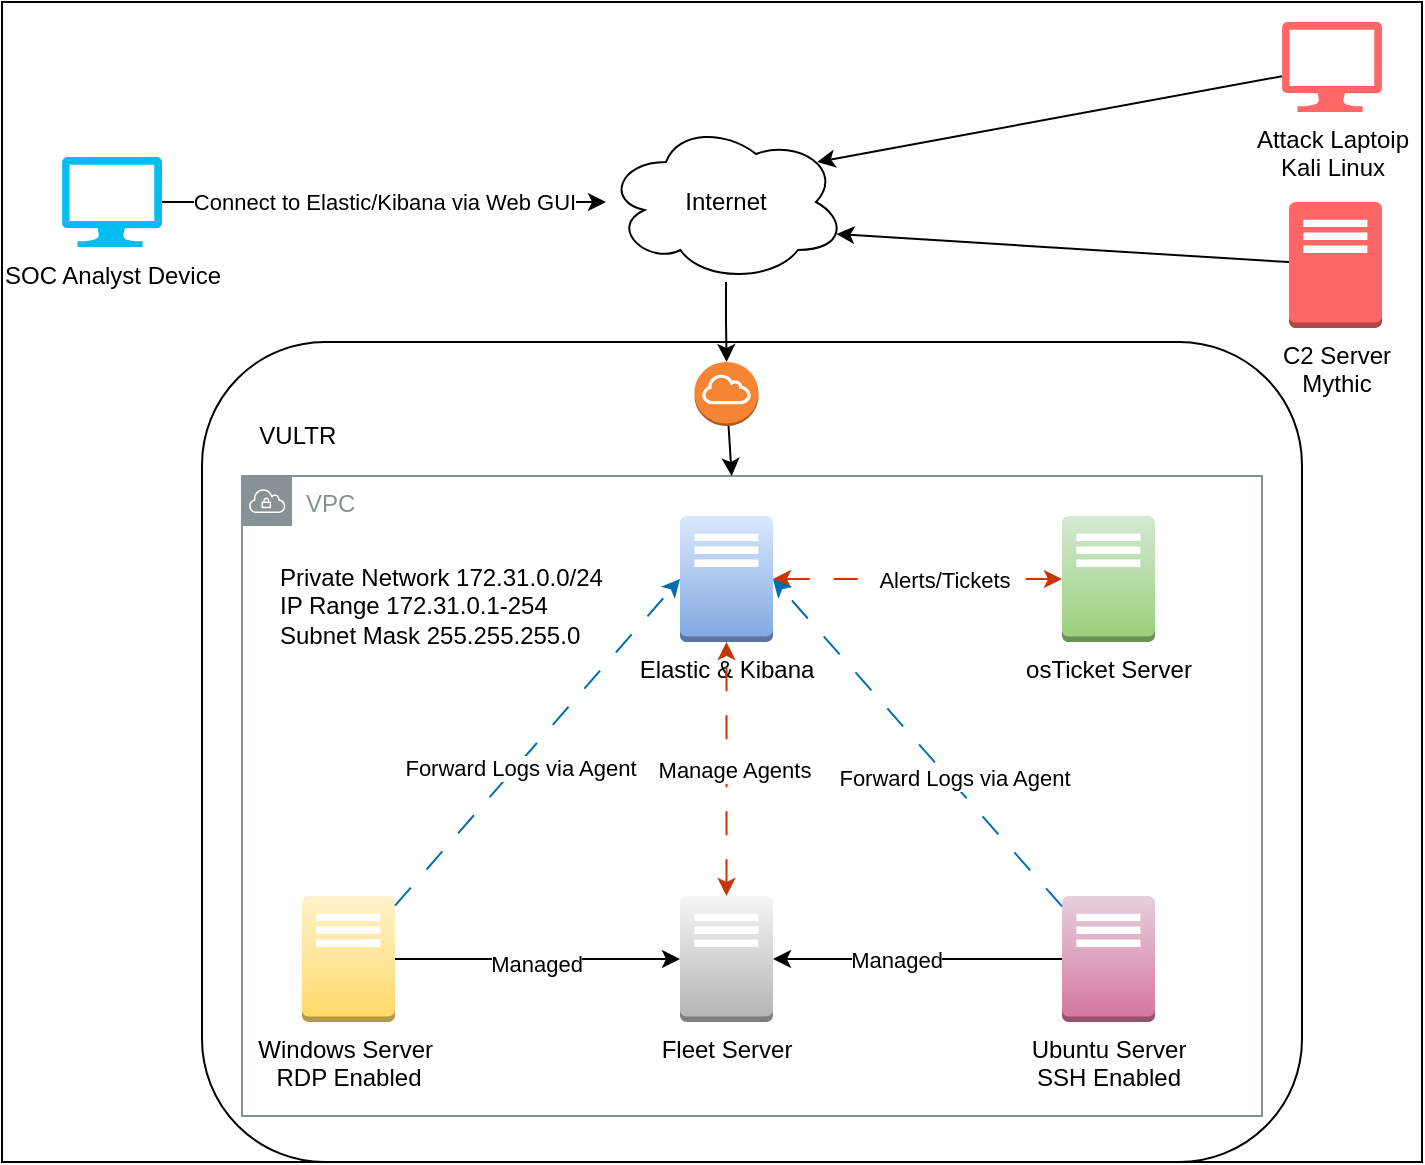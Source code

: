 <mxfile version="24.8.4">
  <diagram name="Page-1" id="sGOjktrTsm44i3EqxhX0">
    <mxGraphModel dx="2033" dy="1123" grid="1" gridSize="10" guides="1" tooltips="1" connect="1" arrows="1" fold="1" page="1" pageScale="1" pageWidth="850" pageHeight="1100" math="0" shadow="0">
      <root>
        <mxCell id="0" />
        <mxCell id="1" parent="0" />
        <mxCell id="hrOeuDzzDcNneY_T--qx-36" value="" style="rounded=0;whiteSpace=wrap;html=1;" vertex="1" parent="1">
          <mxGeometry x="40" y="10" width="710" height="580" as="geometry" />
        </mxCell>
        <mxCell id="hrOeuDzzDcNneY_T--qx-7" value="&lt;p style=&quot;line-height: 120%;&quot;&gt;&lt;span style=&quot;white-space: pre;&quot;&gt;&#x9;&lt;/span&gt;VULTR&lt;/p&gt;&lt;p style=&quot;line-height: 120%;&quot;&gt;&lt;br&gt;&lt;/p&gt;&lt;p style=&quot;line-height: 120%;&quot;&gt;&lt;br&gt;&lt;/p&gt;&lt;p style=&quot;line-height: 120%;&quot;&gt;&lt;br&gt;&lt;/p&gt;&lt;p style=&quot;line-height: 120%;&quot;&gt;&lt;br&gt;&lt;/p&gt;&lt;p style=&quot;line-height: 120%;&quot;&gt;&lt;br&gt;&lt;/p&gt;&lt;p style=&quot;line-height: 120%;&quot;&gt;&lt;br&gt;&lt;/p&gt;&lt;p style=&quot;line-height: 120%;&quot;&gt;&lt;br&gt;&lt;/p&gt;&lt;p style=&quot;line-height: 120%;&quot;&gt;&lt;br&gt;&lt;/p&gt;&lt;p style=&quot;line-height: 120%;&quot;&gt;&lt;br&gt;&lt;/p&gt;&lt;p style=&quot;line-height: 120%;&quot;&gt;&lt;br&gt;&lt;/p&gt;&lt;p style=&quot;line-height: 120%;&quot;&gt;&lt;br&gt;&lt;/p&gt;&lt;p style=&quot;line-height: 120%;&quot;&gt;&lt;br&gt;&lt;/p&gt;" style="rounded=1;whiteSpace=wrap;html=1;align=left;" vertex="1" parent="1">
          <mxGeometry x="140" y="180" width="550" height="410" as="geometry" />
        </mxCell>
        <mxCell id="hrOeuDzzDcNneY_T--qx-9" value="VPC" style="sketch=0;outlineConnect=0;gradientColor=none;html=1;whiteSpace=wrap;fontSize=12;fontStyle=0;shape=mxgraph.aws4.group;grIcon=mxgraph.aws4.group_vpc;strokeColor=#879196;fillColor=none;verticalAlign=top;align=left;spacingLeft=30;fontColor=#879196;dashed=0;" vertex="1" parent="1">
          <mxGeometry x="160" y="247" width="510" height="320" as="geometry" />
        </mxCell>
        <mxCell id="hrOeuDzzDcNneY_T--qx-17" style="edgeStyle=orthogonalEdgeStyle;rounded=0;orthogonalLoop=1;jettySize=auto;html=1;startArrow=classic;startFill=1;fillColor=#fa6800;strokeColor=#C73500;dashed=1;dashPattern=12 12;" edge="1" parent="1" source="hrOeuDzzDcNneY_T--qx-1" target="hrOeuDzzDcNneY_T--qx-3">
          <mxGeometry relative="1" as="geometry" />
        </mxCell>
        <mxCell id="hrOeuDzzDcNneY_T--qx-18" value="Alerts/Tickets" style="edgeLabel;html=1;align=center;verticalAlign=middle;resizable=0;points=[];" vertex="1" connectable="0" parent="hrOeuDzzDcNneY_T--qx-17">
          <mxGeometry x="0.183" y="1" relative="1" as="geometry">
            <mxPoint y="1" as="offset" />
          </mxGeometry>
        </mxCell>
        <mxCell id="hrOeuDzzDcNneY_T--qx-1" value="Elastic &amp;amp; Kibana" style="outlineConnect=0;dashed=0;verticalLabelPosition=bottom;verticalAlign=top;align=center;html=1;shape=mxgraph.aws3.traditional_server;fillColor=#dae8fc;strokeColor=#6c8ebf;gradientColor=#7ea6e0;" vertex="1" parent="1">
          <mxGeometry x="379" y="267" width="46.5" height="63" as="geometry" />
        </mxCell>
        <mxCell id="hrOeuDzzDcNneY_T--qx-2" value="C2 Server&lt;div&gt;Mythic&lt;/div&gt;" style="outlineConnect=0;dashed=0;verticalLabelPosition=bottom;verticalAlign=top;align=center;html=1;shape=mxgraph.aws3.traditional_server;fillColor=#FF6666;strokeColor=#C73500;fontColor=#000000;" vertex="1" parent="1">
          <mxGeometry x="683.5" y="110" width="46.5" height="63" as="geometry" />
        </mxCell>
        <mxCell id="hrOeuDzzDcNneY_T--qx-3" value="osTicket Server" style="outlineConnect=0;dashed=0;verticalLabelPosition=bottom;verticalAlign=top;align=center;html=1;shape=mxgraph.aws3.traditional_server;fillColor=#d5e8d4;strokeColor=#82b366;gradientColor=#97d077;" vertex="1" parent="1">
          <mxGeometry x="570" y="267" width="46.5" height="63" as="geometry" />
        </mxCell>
        <mxCell id="hrOeuDzzDcNneY_T--qx-4" value="Fleet Server" style="outlineConnect=0;dashed=0;verticalLabelPosition=bottom;verticalAlign=top;align=center;html=1;shape=mxgraph.aws3.traditional_server;fillColor=#f5f5f5;gradientColor=#b3b3b3;strokeColor=#666666;" vertex="1" parent="1">
          <mxGeometry x="379" y="457" width="46.5" height="63" as="geometry" />
        </mxCell>
        <mxCell id="hrOeuDzzDcNneY_T--qx-11" style="edgeStyle=orthogonalEdgeStyle;rounded=0;orthogonalLoop=1;jettySize=auto;html=1;" edge="1" parent="1" source="hrOeuDzzDcNneY_T--qx-5" target="hrOeuDzzDcNneY_T--qx-4">
          <mxGeometry relative="1" as="geometry" />
        </mxCell>
        <mxCell id="hrOeuDzzDcNneY_T--qx-13" value="Managed" style="edgeLabel;html=1;align=center;verticalAlign=middle;resizable=0;points=[];" vertex="1" connectable="0" parent="hrOeuDzzDcNneY_T--qx-11">
          <mxGeometry x="0.149" relative="1" as="geometry">
            <mxPoint as="offset" />
          </mxGeometry>
        </mxCell>
        <mxCell id="hrOeuDzzDcNneY_T--qx-5" value="Ubuntu Server&lt;div&gt;SSH Enabled&lt;/div&gt;" style="outlineConnect=0;dashed=0;verticalLabelPosition=bottom;verticalAlign=top;align=center;html=1;shape=mxgraph.aws3.traditional_server;fillColor=#e6d0de;gradientColor=#d5739d;strokeColor=#996185;" vertex="1" parent="1">
          <mxGeometry x="570" y="457" width="46.5" height="63" as="geometry" />
        </mxCell>
        <mxCell id="hrOeuDzzDcNneY_T--qx-10" style="edgeStyle=orthogonalEdgeStyle;rounded=0;orthogonalLoop=1;jettySize=auto;html=1;" edge="1" parent="1" source="hrOeuDzzDcNneY_T--qx-6" target="hrOeuDzzDcNneY_T--qx-4">
          <mxGeometry relative="1" as="geometry" />
        </mxCell>
        <mxCell id="hrOeuDzzDcNneY_T--qx-12" value="Managed" style="edgeLabel;html=1;align=center;verticalAlign=middle;resizable=0;points=[];" vertex="1" connectable="0" parent="hrOeuDzzDcNneY_T--qx-10">
          <mxGeometry x="-0.011" y="-1" relative="1" as="geometry">
            <mxPoint y="1" as="offset" />
          </mxGeometry>
        </mxCell>
        <mxCell id="hrOeuDzzDcNneY_T--qx-6" value="Windows Server&amp;nbsp;&lt;div&gt;RDP Enabled&lt;/div&gt;" style="outlineConnect=0;dashed=0;verticalLabelPosition=bottom;verticalAlign=top;align=center;html=1;shape=mxgraph.aws3.traditional_server;fillColor=#fff2cc;gradientColor=#ffd966;strokeColor=#d6b656;" vertex="1" parent="1">
          <mxGeometry x="190" y="457" width="46.5" height="63" as="geometry" />
        </mxCell>
        <mxCell id="hrOeuDzzDcNneY_T--qx-16" style="edgeStyle=orthogonalEdgeStyle;rounded=0;orthogonalLoop=1;jettySize=auto;html=1;entryX=0.5;entryY=1;entryDx=0;entryDy=0;entryPerimeter=0;startArrow=classic;startFill=1;fillColor=#fa6800;strokeColor=#C73500;dashed=1;dashPattern=12 12;" edge="1" parent="1" source="hrOeuDzzDcNneY_T--qx-4" target="hrOeuDzzDcNneY_T--qx-1">
          <mxGeometry relative="1" as="geometry" />
        </mxCell>
        <mxCell id="hrOeuDzzDcNneY_T--qx-19" value="Manage Agents" style="edgeLabel;html=1;align=center;verticalAlign=middle;resizable=0;points=[];" vertex="1" connectable="0" parent="hrOeuDzzDcNneY_T--qx-16">
          <mxGeometry x="-0.008" y="-3" relative="1" as="geometry">
            <mxPoint as="offset" />
          </mxGeometry>
        </mxCell>
        <mxCell id="hrOeuDzzDcNneY_T--qx-20" style="rounded=0;orthogonalLoop=1;jettySize=auto;html=1;entryX=0;entryY=0.5;entryDx=0;entryDy=0;entryPerimeter=0;fillColor=#1ba1e2;strokeColor=#006EAF;dashed=1;dashPattern=12 12;" edge="1" parent="1" source="hrOeuDzzDcNneY_T--qx-6" target="hrOeuDzzDcNneY_T--qx-1">
          <mxGeometry relative="1" as="geometry" />
        </mxCell>
        <mxCell id="hrOeuDzzDcNneY_T--qx-22" value="Forward Logs via Agent" style="edgeLabel;html=1;align=center;verticalAlign=middle;resizable=0;points=[];" vertex="1" connectable="0" parent="hrOeuDzzDcNneY_T--qx-20">
          <mxGeometry x="-0.142" y="-2" relative="1" as="geometry">
            <mxPoint as="offset" />
          </mxGeometry>
        </mxCell>
        <mxCell id="hrOeuDzzDcNneY_T--qx-21" style="rounded=0;orthogonalLoop=1;jettySize=auto;html=1;entryX=1;entryY=0.5;entryDx=0;entryDy=0;entryPerimeter=0;fillColor=#1ba1e2;strokeColor=#006EAF;dashed=1;dashPattern=12 12;" edge="1" parent="1" source="hrOeuDzzDcNneY_T--qx-5" target="hrOeuDzzDcNneY_T--qx-1">
          <mxGeometry relative="1" as="geometry" />
        </mxCell>
        <mxCell id="hrOeuDzzDcNneY_T--qx-23" value="Forward Logs via Agent" style="edgeLabel;html=1;align=center;verticalAlign=middle;resizable=0;points=[];" vertex="1" connectable="0" parent="hrOeuDzzDcNneY_T--qx-21">
          <mxGeometry x="-0.232" y="-2" relative="1" as="geometry">
            <mxPoint as="offset" />
          </mxGeometry>
        </mxCell>
        <mxCell id="hrOeuDzzDcNneY_T--qx-24" value="Private Network 172.31.0.0/24&lt;div&gt;IP Range 172.31.0.1-254&lt;/div&gt;&lt;div&gt;Subnet Mask 255.255.255.0&lt;/div&gt;" style="text;html=1;align=left;verticalAlign=middle;whiteSpace=wrap;rounded=0;" vertex="1" parent="1">
          <mxGeometry x="177" y="297" width="173" height="30" as="geometry" />
        </mxCell>
        <mxCell id="hrOeuDzzDcNneY_T--qx-26" style="rounded=0;orthogonalLoop=1;jettySize=auto;html=1;" edge="1" parent="1" source="hrOeuDzzDcNneY_T--qx-25" target="hrOeuDzzDcNneY_T--qx-9">
          <mxGeometry relative="1" as="geometry" />
        </mxCell>
        <mxCell id="hrOeuDzzDcNneY_T--qx-25" value="" style="outlineConnect=0;dashed=0;verticalLabelPosition=bottom;verticalAlign=top;align=center;html=1;shape=mxgraph.aws3.internet_gateway;fillColor=#F58534;gradientColor=none;" vertex="1" parent="1">
          <mxGeometry x="386.25" y="190" width="32" height="32" as="geometry" />
        </mxCell>
        <mxCell id="hrOeuDzzDcNneY_T--qx-28" style="edgeStyle=orthogonalEdgeStyle;rounded=0;orthogonalLoop=1;jettySize=auto;html=1;" edge="1" parent="1" source="hrOeuDzzDcNneY_T--qx-27" target="hrOeuDzzDcNneY_T--qx-25">
          <mxGeometry relative="1" as="geometry" />
        </mxCell>
        <mxCell id="hrOeuDzzDcNneY_T--qx-27" value="Internet" style="ellipse;shape=cloud;whiteSpace=wrap;html=1;" vertex="1" parent="1">
          <mxGeometry x="342" y="70" width="120" height="80" as="geometry" />
        </mxCell>
        <mxCell id="hrOeuDzzDcNneY_T--qx-31" value="Connect to Elastic/Kibana via Web GUI" style="rounded=0;orthogonalLoop=1;jettySize=auto;html=1;" edge="1" parent="1" source="hrOeuDzzDcNneY_T--qx-29" target="hrOeuDzzDcNneY_T--qx-27">
          <mxGeometry relative="1" as="geometry" />
        </mxCell>
        <mxCell id="hrOeuDzzDcNneY_T--qx-29" value="SOC Analyst Device" style="verticalLabelPosition=bottom;html=1;verticalAlign=top;align=center;strokeColor=none;fillColor=#00BEF2;shape=mxgraph.azure.computer;pointerEvents=1;" vertex="1" parent="1">
          <mxGeometry x="70" y="87.5" width="50" height="45" as="geometry" />
        </mxCell>
        <mxCell id="hrOeuDzzDcNneY_T--qx-30" value="Attack Laptoip&lt;div&gt;Kali Linux&lt;/div&gt;" style="verticalLabelPosition=bottom;html=1;verticalAlign=top;align=center;strokeColor=none;fillColor=#FF6666;shape=mxgraph.azure.computer;pointerEvents=1;" vertex="1" parent="1">
          <mxGeometry x="680" y="20" width="50" height="45" as="geometry" />
        </mxCell>
        <mxCell id="hrOeuDzzDcNneY_T--qx-34" style="rounded=0;orthogonalLoop=1;jettySize=auto;html=1;entryX=0.96;entryY=0.7;entryDx=0;entryDy=0;entryPerimeter=0;" edge="1" parent="1" source="hrOeuDzzDcNneY_T--qx-2" target="hrOeuDzzDcNneY_T--qx-27">
          <mxGeometry relative="1" as="geometry" />
        </mxCell>
        <mxCell id="hrOeuDzzDcNneY_T--qx-35" style="rounded=0;orthogonalLoop=1;jettySize=auto;html=1;entryX=0.88;entryY=0.25;entryDx=0;entryDy=0;entryPerimeter=0;" edge="1" parent="1" source="hrOeuDzzDcNneY_T--qx-30" target="hrOeuDzzDcNneY_T--qx-27">
          <mxGeometry relative="1" as="geometry" />
        </mxCell>
      </root>
    </mxGraphModel>
  </diagram>
</mxfile>

